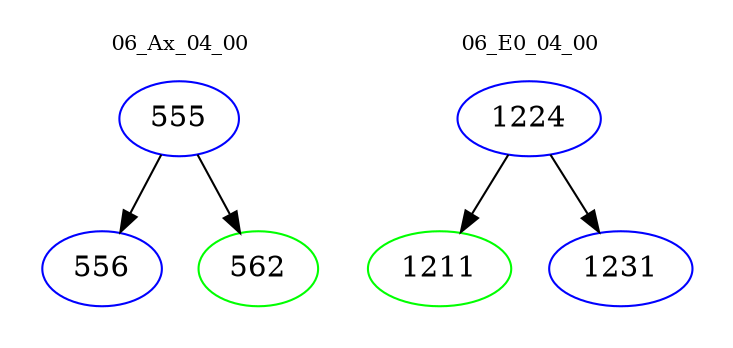 digraph{
subgraph cluster_0 {
color = white
label = "06_Ax_04_00";
fontsize=10;
T0_555 [label="555", color="blue"]
T0_555 -> T0_556 [color="black"]
T0_556 [label="556", color="blue"]
T0_555 -> T0_562 [color="black"]
T0_562 [label="562", color="green"]
}
subgraph cluster_1 {
color = white
label = "06_E0_04_00";
fontsize=10;
T1_1224 [label="1224", color="blue"]
T1_1224 -> T1_1211 [color="black"]
T1_1211 [label="1211", color="green"]
T1_1224 -> T1_1231 [color="black"]
T1_1231 [label="1231", color="blue"]
}
}
